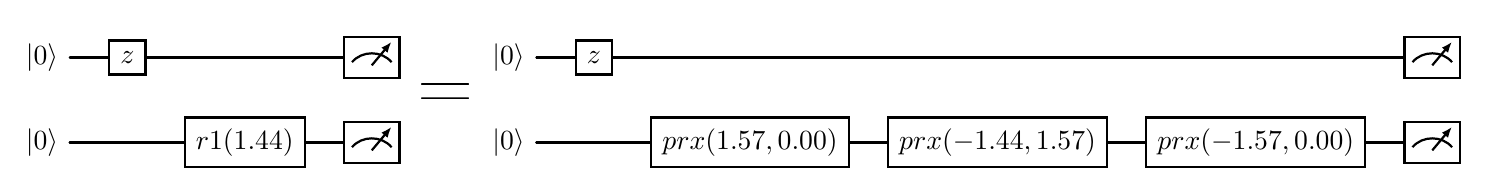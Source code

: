 \documentclass[border=6pt]{standalone}
\usepackage[utf8]{inputenc}
\usepackage[T1]{fontenc}
\usepackage{tikz}
\usetikzlibrary{quantikz2}
\begin{document}\begin{quantikz}
	\lstick{\ket{0}}	&	\gate{z}	&	\qw	&	\meter{}\\
	\lstick{\ket{0}}	&	\qw	&	\gate{r1(1.44)}	&	\meter{}
\end{quantikz}
{\Huge{\textbf{=}}}
\begin{quantikz}
	\lstick{\ket{0}}	&	\gate{z}	&	\qw	&	\qw	&	\qw	&	\meter{}\\
	\lstick{\ket{0}}	&	\qw	&	\gate{prx(1.57 , 0.00)}	&	\gate{prx(-1.44 , 1.57)}	&	\gate{prx(-1.57 , 0.00)}	&	\meter{}
\end{quantikz}
\end{document}
